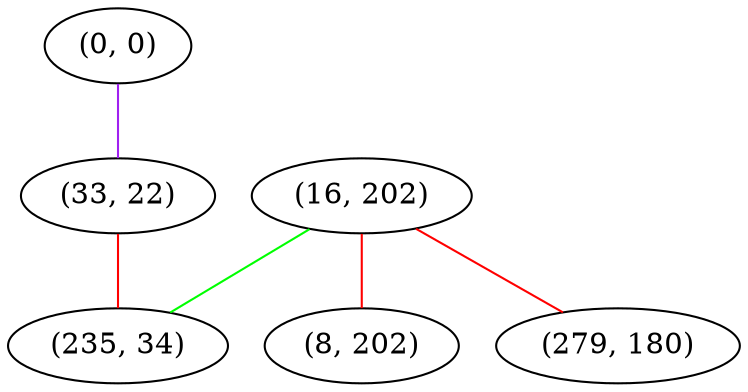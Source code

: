 graph "" {
"(0, 0)";
"(33, 22)";
"(16, 202)";
"(235, 34)";
"(8, 202)";
"(279, 180)";
"(0, 0)" -- "(33, 22)"  [color=purple, key=0, weight=4];
"(33, 22)" -- "(235, 34)"  [color=red, key=0, weight=1];
"(16, 202)" -- "(279, 180)"  [color=red, key=0, weight=1];
"(16, 202)" -- "(235, 34)"  [color=green, key=0, weight=2];
"(16, 202)" -- "(8, 202)"  [color=red, key=0, weight=1];
}
